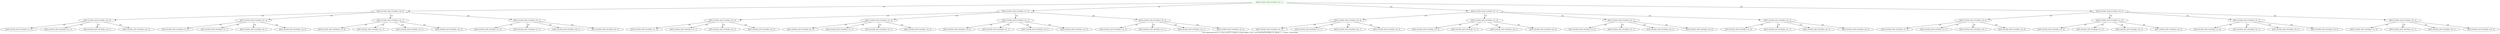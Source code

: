 digraph {
	overlap=false
	label="Tree exploration for K=3 arms and M=2 players using Selfish UCB U and RandomNewRank, for depth=3 : 4 leafs, 0 absorbing"
	0 [label="[[2/4,1/3,0/1], [2/4,1/3,0/1]] r=[1, 1]" color=green]
	0 -> 1 [label="1/4" color=black]
	0 -> 2 [label="1/4" color=black]
	0 -> 3 [label="1/4" color=black]
	0 -> 4 [label="1/4" color=black]
	1 [label="[[2/4,1/3,0/2], [2/4,1/3,0/2]] r=[2, 2]"]
	1 -> 5 [label="1/4" color=black]
	1 -> 6 [label="1/4" color=black]
	1 -> 7 [label="1/4" color=black]
	1 -> 8 [label="1/4" color=black]
	2 [label="[[2/4,1/3,0/2], [2/4,1/3,0/2]] r=[1, 2]"]
	2 -> 9 [label="1/4" color=black]
	2 -> 10 [label="1/4" color=black]
	2 -> 11 [label="1/4" color=black]
	2 -> 12 [label="1/4" color=black]
	3 [label="[[2/4,1/3,0/2], [2/4,1/3,0/2]] r=[1, 1]"]
	3 -> 13 [label="1/4" color=black]
	3 -> 14 [label="1/4" color=black]
	3 -> 15 [label="1/4" color=black]
	3 -> 16 [label="1/4" color=black]
	4 [label="[[2/4,1/3,0/2], [2/4,1/3,0/2]] r=[2, 1]"]
	4 -> 17 [label="1/4" color=black]
	4 -> 18 [label="1/4" color=black]
	4 -> 19 [label="1/4" color=black]
	4 -> 20 [label="1/4" color=black]
	5 [label="[[2/5,1/3,0/2], [2/5,1/3,0/2]] r=[2, 2]"]
	5 -> 21 [label="1/4" color=black]
	5 -> 22 [label="1/4" color=black]
	5 -> 23 [label="1/4" color=black]
	5 -> 24 [label="1/4" color=black]
	6 [label="[[2/5,1/3,0/2], [2/5,1/3,0/2]] r=[1, 2]"]
	6 -> 25 [label="1/4" color=black]
	6 -> 26 [label="1/4" color=black]
	6 -> 27 [label="1/4" color=black]
	6 -> 28 [label="1/4" color=black]
	7 [label="[[2/5,1/3,0/2], [2/5,1/3,0/2]] r=[1, 1]"]
	7 -> 29 [label="1/4" color=black]
	7 -> 30 [label="1/4" color=black]
	7 -> 31 [label="1/4" color=black]
	7 -> 32 [label="1/4" color=black]
	8 [label="[[2/5,1/3,0/2], [2/5,1/3,0/2]] r=[2, 1]"]
	8 -> 33 [label="1/4" color=black]
	8 -> 34 [label="1/4" color=black]
	8 -> 35 [label="1/4" color=black]
	8 -> 36 [label="1/4" color=black]
	9 [label="[[2/5,1/3,0/2], [2/5,1/3,0/2]] r=[2, 2]"]
	9 -> 37 [label="1/4" color=black]
	9 -> 38 [label="1/4" color=black]
	9 -> 39 [label="1/4" color=black]
	9 -> 40 [label="1/4" color=black]
	10 [label="[[2/5,1/3,0/2], [2/5,1/3,0/2]] r=[1, 2]"]
	10 -> 41 [label="1/4" color=black]
	10 -> 42 [label="1/4" color=black]
	10 -> 43 [label="1/4" color=black]
	10 -> 44 [label="1/4" color=black]
	11 [label="[[2/5,1/3,0/2], [2/5,1/3,0/2]] r=[1, 1]"]
	11 -> 45 [label="1/4" color=black]
	11 -> 46 [label="1/4" color=black]
	11 -> 47 [label="1/4" color=black]
	11 -> 48 [label="1/4" color=black]
	12 [label="[[2/5,1/3,0/2], [2/5,1/3,0/2]] r=[2, 1]"]
	12 -> 49 [label="1/4" color=black]
	12 -> 50 [label="1/4" color=black]
	12 -> 51 [label="1/4" color=black]
	12 -> 52 [label="1/4" color=black]
	13 [label="[[2/5,1/3,0/2], [2/5,1/3,0/2]] r=[2, 2]"]
	13 -> 53 [label="1/4" color=black]
	13 -> 54 [label="1/4" color=black]
	13 -> 55 [label="1/4" color=black]
	13 -> 56 [label="1/4" color=black]
	14 [label="[[2/5,1/3,0/2], [2/5,1/3,0/2]] r=[1, 2]"]
	14 -> 57 [label="1/4" color=black]
	14 -> 58 [label="1/4" color=black]
	14 -> 59 [label="1/4" color=black]
	14 -> 60 [label="1/4" color=black]
	15 [label="[[2/5,1/3,0/2], [2/5,1/3,0/2]] r=[1, 1]"]
	15 -> 61 [label="1/4" color=black]
	15 -> 62 [label="1/4" color=black]
	15 -> 63 [label="1/4" color=black]
	15 -> 64 [label="1/4" color=black]
	16 [label="[[2/5,1/3,0/2], [2/5,1/3,0/2]] r=[2, 1]"]
	16 -> 65 [label="1/4" color=black]
	16 -> 66 [label="1/4" color=black]
	16 -> 67 [label="1/4" color=black]
	16 -> 68 [label="1/4" color=black]
	17 [label="[[2/5,1/3,0/2], [2/5,1/3,0/2]] r=[2, 2]"]
	17 -> 69 [label="1/4" color=black]
	17 -> 70 [label="1/4" color=black]
	17 -> 71 [label="1/4" color=black]
	17 -> 72 [label="1/4" color=black]
	18 [label="[[2/5,1/3,0/2], [2/5,1/3,0/2]] r=[1, 2]"]
	18 -> 73 [label="1/4" color=black]
	18 -> 74 [label="1/4" color=black]
	18 -> 75 [label="1/4" color=black]
	18 -> 76 [label="1/4" color=black]
	19 [label="[[2/5,1/3,0/2], [2/5,1/3,0/2]] r=[1, 1]"]
	19 -> 77 [label="1/4" color=black]
	19 -> 78 [label="1/4" color=black]
	19 -> 79 [label="1/4" color=black]
	19 -> 80 [label="1/4" color=black]
	20 [label="[[2/5,1/3,0/2], [2/5,1/3,0/2]] r=[2, 1]"]
	20 -> 81 [label="1/4" color=black]
	20 -> 82 [label="1/4" color=black]
	20 -> 83 [label="1/4" color=black]
	20 -> 84 [label="1/4" color=black]
	21 [label="[[2/5,1/4,0/2], [2/5,1/4,0/2]] r=[1, 2]"]
	22 [label="[[2/5,1/4,0/2], [2/5,1/4,0/2]] r=[1, 1]"]
	23 [label="[[2/5,1/4,0/2], [2/5,1/4,0/2]] r=[2, 1]"]
	24 [label="[[2/5,1/4,0/2], [2/5,1/4,0/2]] r=[2, 2]"]
	25 [label="[[2/5,1/4,0/2], [2/5,1/4,0/2]] r=[1, 2]"]
	26 [label="[[2/5,1/4,0/2], [2/5,1/4,0/2]] r=[1, 1]"]
	27 [label="[[2/5,1/4,0/2], [2/5,1/4,0/2]] r=[2, 1]"]
	28 [label="[[2/5,1/4,0/2], [2/5,1/4,0/2]] r=[2, 2]"]
	29 [label="[[2/5,1/4,0/2], [2/5,1/4,0/2]] r=[1, 2]"]
	30 [label="[[2/5,1/4,0/2], [2/5,1/4,0/2]] r=[1, 1]"]
	31 [label="[[2/5,1/4,0/2], [2/5,1/4,0/2]] r=[2, 1]"]
	32 [label="[[2/5,1/4,0/2], [2/5,1/4,0/2]] r=[2, 2]"]
	33 [label="[[2/5,1/4,0/2], [2/5,1/4,0/2]] r=[1, 2]"]
	34 [label="[[2/5,1/4,0/2], [2/5,1/4,0/2]] r=[1, 1]"]
	35 [label="[[2/5,1/4,0/2], [2/5,1/4,0/2]] r=[2, 1]"]
	36 [label="[[2/5,1/4,0/2], [2/5,1/4,0/2]] r=[2, 2]"]
	37 [label="[[2/5,1/4,0/2], [2/5,1/4,0/2]] r=[1, 2]"]
	38 [label="[[2/5,1/4,0/2], [2/5,1/4,0/2]] r=[1, 1]"]
	39 [label="[[2/5,1/4,0/2], [2/5,1/4,0/2]] r=[2, 1]"]
	40 [label="[[2/5,1/4,0/2], [2/5,1/4,0/2]] r=[2, 2]"]
	41 [label="[[2/5,1/4,0/2], [2/5,1/4,0/2]] r=[1, 2]"]
	42 [label="[[2/5,1/4,0/2], [2/5,1/4,0/2]] r=[1, 1]"]
	43 [label="[[2/5,1/4,0/2], [2/5,1/4,0/2]] r=[2, 1]"]
	44 [label="[[2/5,1/4,0/2], [2/5,1/4,0/2]] r=[2, 2]"]
	45 [label="[[2/5,1/4,0/2], [2/5,1/4,0/2]] r=[1, 2]"]
	46 [label="[[2/5,1/4,0/2], [2/5,1/4,0/2]] r=[1, 1]"]
	47 [label="[[2/5,1/4,0/2], [2/5,1/4,0/2]] r=[2, 1]"]
	48 [label="[[2/5,1/4,0/2], [2/5,1/4,0/2]] r=[2, 2]"]
	49 [label="[[2/5,1/4,0/2], [2/5,1/4,0/2]] r=[1, 2]"]
	50 [label="[[2/5,1/4,0/2], [2/5,1/4,0/2]] r=[1, 1]"]
	51 [label="[[2/5,1/4,0/2], [2/5,1/4,0/2]] r=[2, 1]"]
	52 [label="[[2/5,1/4,0/2], [2/5,1/4,0/2]] r=[2, 2]"]
	53 [label="[[2/5,1/4,0/2], [2/5,1/4,0/2]] r=[1, 2]"]
	54 [label="[[2/5,1/4,0/2], [2/5,1/4,0/2]] r=[1, 1]"]
	55 [label="[[2/5,1/4,0/2], [2/5,1/4,0/2]] r=[2, 1]"]
	56 [label="[[2/5,1/4,0/2], [2/5,1/4,0/2]] r=[2, 2]"]
	57 [label="[[2/5,1/4,0/2], [2/5,1/4,0/2]] r=[1, 2]"]
	58 [label="[[2/5,1/4,0/2], [2/5,1/4,0/2]] r=[1, 1]"]
	59 [label="[[2/5,1/4,0/2], [2/5,1/4,0/2]] r=[2, 1]"]
	60 [label="[[2/5,1/4,0/2], [2/5,1/4,0/2]] r=[2, 2]"]
	61 [label="[[2/5,1/4,0/2], [2/5,1/4,0/2]] r=[1, 2]"]
	62 [label="[[2/5,1/4,0/2], [2/5,1/4,0/2]] r=[1, 1]"]
	63 [label="[[2/5,1/4,0/2], [2/5,1/4,0/2]] r=[2, 1]"]
	64 [label="[[2/5,1/4,0/2], [2/5,1/4,0/2]] r=[2, 2]"]
	65 [label="[[2/5,1/4,0/2], [2/5,1/4,0/2]] r=[1, 2]"]
	66 [label="[[2/5,1/4,0/2], [2/5,1/4,0/2]] r=[1, 1]"]
	67 [label="[[2/5,1/4,0/2], [2/5,1/4,0/2]] r=[2, 1]"]
	68 [label="[[2/5,1/4,0/2], [2/5,1/4,0/2]] r=[2, 2]"]
	69 [label="[[2/5,1/4,0/2], [2/5,1/4,0/2]] r=[1, 2]"]
	70 [label="[[2/5,1/4,0/2], [2/5,1/4,0/2]] r=[1, 1]"]
	71 [label="[[2/5,1/4,0/2], [2/5,1/4,0/2]] r=[2, 1]"]
	72 [label="[[2/5,1/4,0/2], [2/5,1/4,0/2]] r=[2, 2]"]
	73 [label="[[2/5,1/4,0/2], [2/5,1/4,0/2]] r=[1, 2]"]
	74 [label="[[2/5,1/4,0/2], [2/5,1/4,0/2]] r=[1, 1]"]
	75 [label="[[2/5,1/4,0/2], [2/5,1/4,0/2]] r=[2, 1]"]
	76 [label="[[2/5,1/4,0/2], [2/5,1/4,0/2]] r=[2, 2]"]
	77 [label="[[2/5,1/4,0/2], [2/5,1/4,0/2]] r=[1, 2]"]
	78 [label="[[2/5,1/4,0/2], [2/5,1/4,0/2]] r=[1, 1]"]
	79 [label="[[2/5,1/4,0/2], [2/5,1/4,0/2]] r=[2, 1]"]
	80 [label="[[2/5,1/4,0/2], [2/5,1/4,0/2]] r=[2, 2]"]
	81 [label="[[2/5,1/4,0/2], [2/5,1/4,0/2]] r=[1, 2]"]
	82 [label="[[2/5,1/4,0/2], [2/5,1/4,0/2]] r=[1, 1]"]
	83 [label="[[2/5,1/4,0/2], [2/5,1/4,0/2]] r=[2, 1]"]
	84 [label="[[2/5,1/4,0/2], [2/5,1/4,0/2]] r=[2, 2]"]
}
